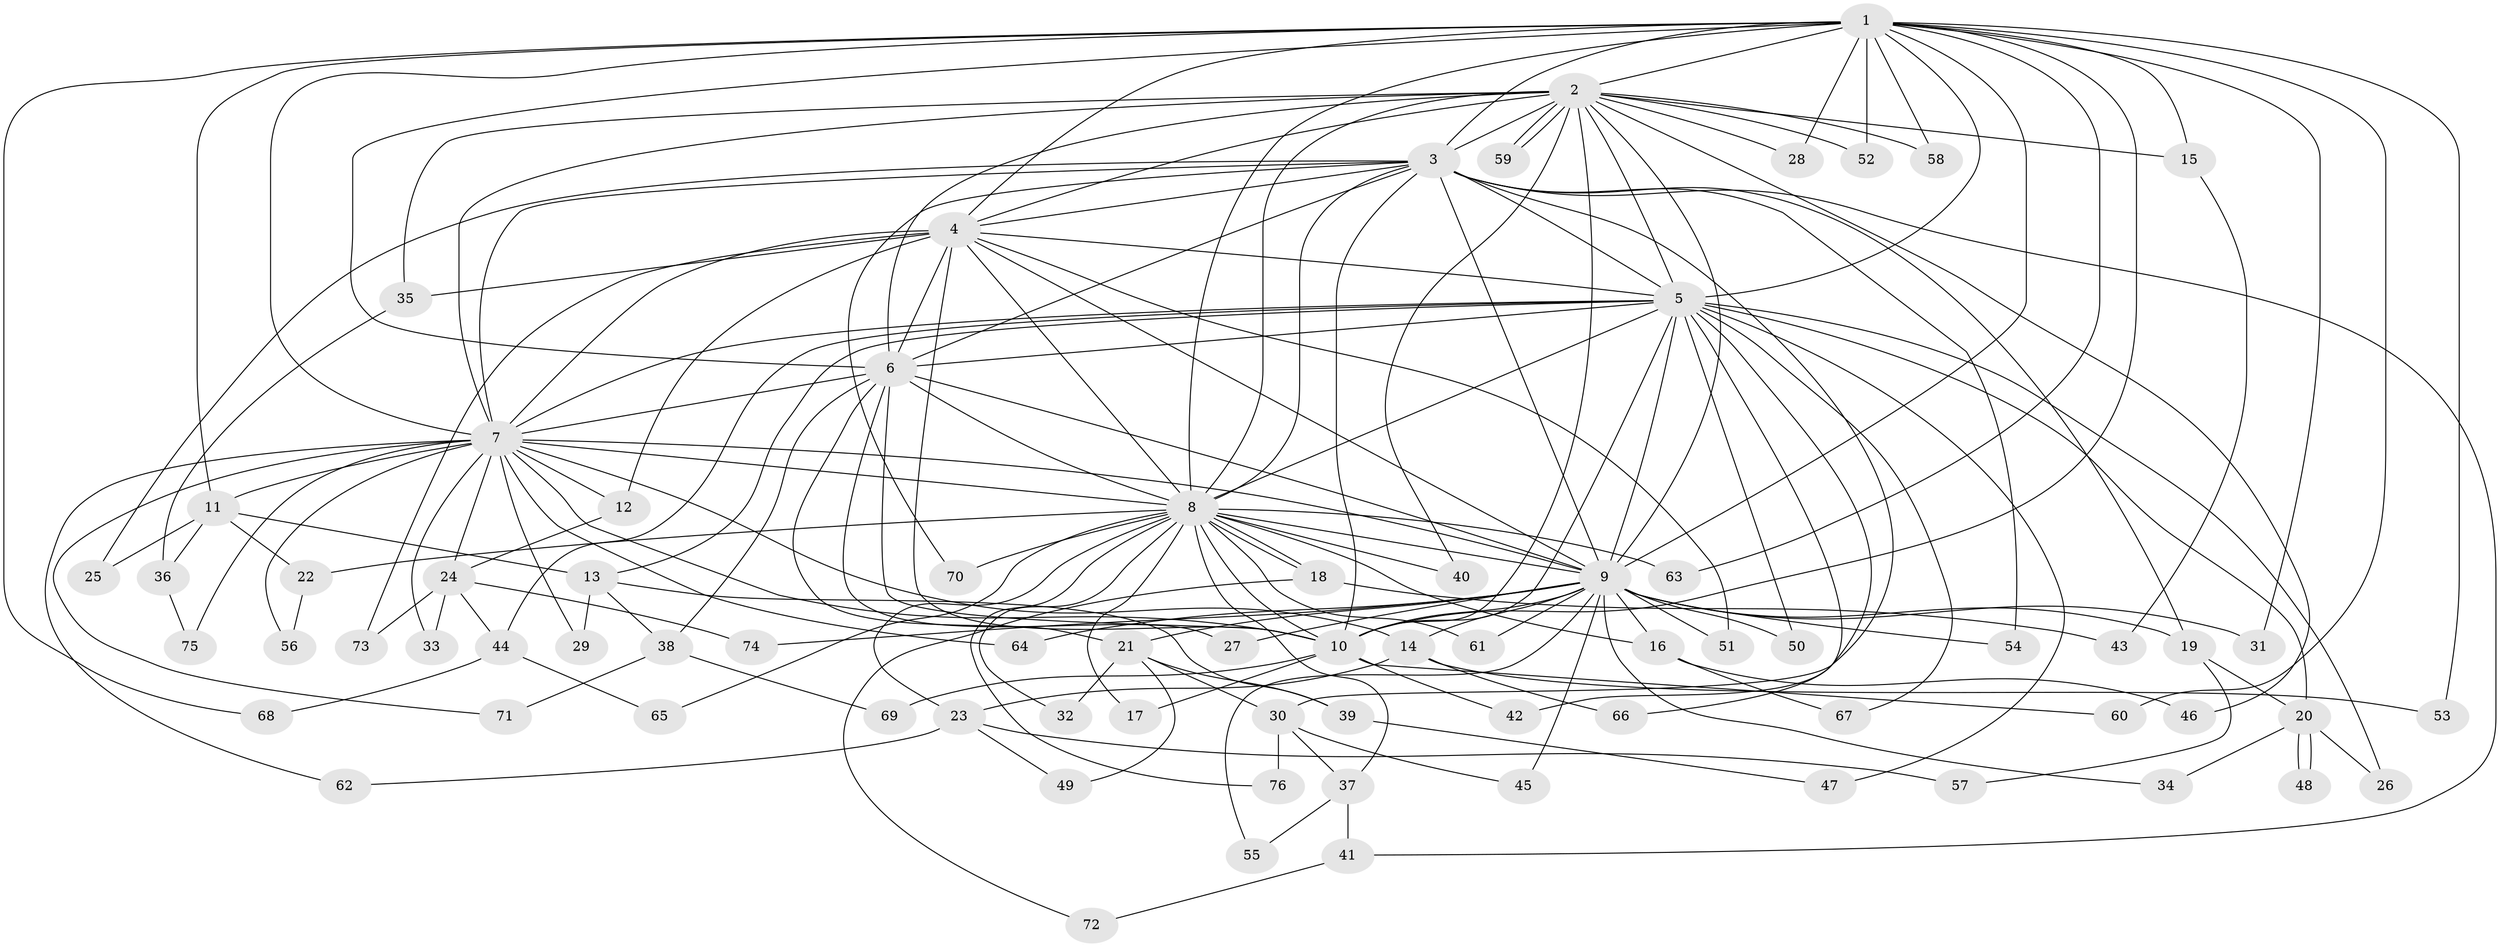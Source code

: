 // coarse degree distribution, {10: 0.07894736842105263, 12: 0.02631578947368421, 20: 0.05263157894736842, 14: 0.02631578947368421, 8: 0.05263157894736842, 7: 0.02631578947368421, 5: 0.02631578947368421, 2: 0.3684210526315789, 3: 0.10526315789473684, 4: 0.18421052631578946, 1: 0.05263157894736842}
// Generated by graph-tools (version 1.1) at 2025/49/03/04/25 22:49:59]
// undirected, 76 vertices, 177 edges
graph export_dot {
  node [color=gray90,style=filled];
  1;
  2;
  3;
  4;
  5;
  6;
  7;
  8;
  9;
  10;
  11;
  12;
  13;
  14;
  15;
  16;
  17;
  18;
  19;
  20;
  21;
  22;
  23;
  24;
  25;
  26;
  27;
  28;
  29;
  30;
  31;
  32;
  33;
  34;
  35;
  36;
  37;
  38;
  39;
  40;
  41;
  42;
  43;
  44;
  45;
  46;
  47;
  48;
  49;
  50;
  51;
  52;
  53;
  54;
  55;
  56;
  57;
  58;
  59;
  60;
  61;
  62;
  63;
  64;
  65;
  66;
  67;
  68;
  69;
  70;
  71;
  72;
  73;
  74;
  75;
  76;
  1 -- 2;
  1 -- 3;
  1 -- 4;
  1 -- 5;
  1 -- 6;
  1 -- 7;
  1 -- 8;
  1 -- 9;
  1 -- 10;
  1 -- 11;
  1 -- 15;
  1 -- 28;
  1 -- 31;
  1 -- 52;
  1 -- 53;
  1 -- 58;
  1 -- 60;
  1 -- 63;
  1 -- 68;
  2 -- 3;
  2 -- 4;
  2 -- 5;
  2 -- 6;
  2 -- 7;
  2 -- 8;
  2 -- 9;
  2 -- 10;
  2 -- 15;
  2 -- 28;
  2 -- 35;
  2 -- 40;
  2 -- 46;
  2 -- 52;
  2 -- 58;
  2 -- 59;
  2 -- 59;
  3 -- 4;
  3 -- 5;
  3 -- 6;
  3 -- 7;
  3 -- 8;
  3 -- 9;
  3 -- 10;
  3 -- 19;
  3 -- 25;
  3 -- 30;
  3 -- 41;
  3 -- 54;
  3 -- 70;
  4 -- 5;
  4 -- 6;
  4 -- 7;
  4 -- 8;
  4 -- 9;
  4 -- 10;
  4 -- 12;
  4 -- 35;
  4 -- 51;
  4 -- 73;
  5 -- 6;
  5 -- 7;
  5 -- 8;
  5 -- 9;
  5 -- 10;
  5 -- 13;
  5 -- 20;
  5 -- 26;
  5 -- 42;
  5 -- 44;
  5 -- 47;
  5 -- 50;
  5 -- 66;
  5 -- 67;
  6 -- 7;
  6 -- 8;
  6 -- 9;
  6 -- 10;
  6 -- 21;
  6 -- 27;
  6 -- 38;
  7 -- 8;
  7 -- 9;
  7 -- 10;
  7 -- 11;
  7 -- 12;
  7 -- 14;
  7 -- 24;
  7 -- 29;
  7 -- 33;
  7 -- 56;
  7 -- 62;
  7 -- 64;
  7 -- 71;
  7 -- 75;
  8 -- 9;
  8 -- 10;
  8 -- 16;
  8 -- 17;
  8 -- 18;
  8 -- 18;
  8 -- 22;
  8 -- 23;
  8 -- 32;
  8 -- 37;
  8 -- 40;
  8 -- 61;
  8 -- 63;
  8 -- 65;
  8 -- 70;
  8 -- 76;
  9 -- 10;
  9 -- 14;
  9 -- 16;
  9 -- 19;
  9 -- 21;
  9 -- 27;
  9 -- 31;
  9 -- 34;
  9 -- 45;
  9 -- 50;
  9 -- 51;
  9 -- 54;
  9 -- 55;
  9 -- 61;
  9 -- 64;
  9 -- 74;
  10 -- 17;
  10 -- 42;
  10 -- 60;
  10 -- 69;
  11 -- 13;
  11 -- 22;
  11 -- 25;
  11 -- 36;
  12 -- 24;
  13 -- 29;
  13 -- 38;
  13 -- 39;
  14 -- 23;
  14 -- 53;
  14 -- 66;
  15 -- 43;
  16 -- 46;
  16 -- 67;
  18 -- 43;
  18 -- 72;
  19 -- 20;
  19 -- 57;
  20 -- 26;
  20 -- 34;
  20 -- 48;
  20 -- 48;
  21 -- 30;
  21 -- 32;
  21 -- 39;
  21 -- 49;
  22 -- 56;
  23 -- 49;
  23 -- 57;
  23 -- 62;
  24 -- 33;
  24 -- 44;
  24 -- 73;
  24 -- 74;
  30 -- 37;
  30 -- 45;
  30 -- 76;
  35 -- 36;
  36 -- 75;
  37 -- 41;
  37 -- 55;
  38 -- 69;
  38 -- 71;
  39 -- 47;
  41 -- 72;
  44 -- 65;
  44 -- 68;
}
